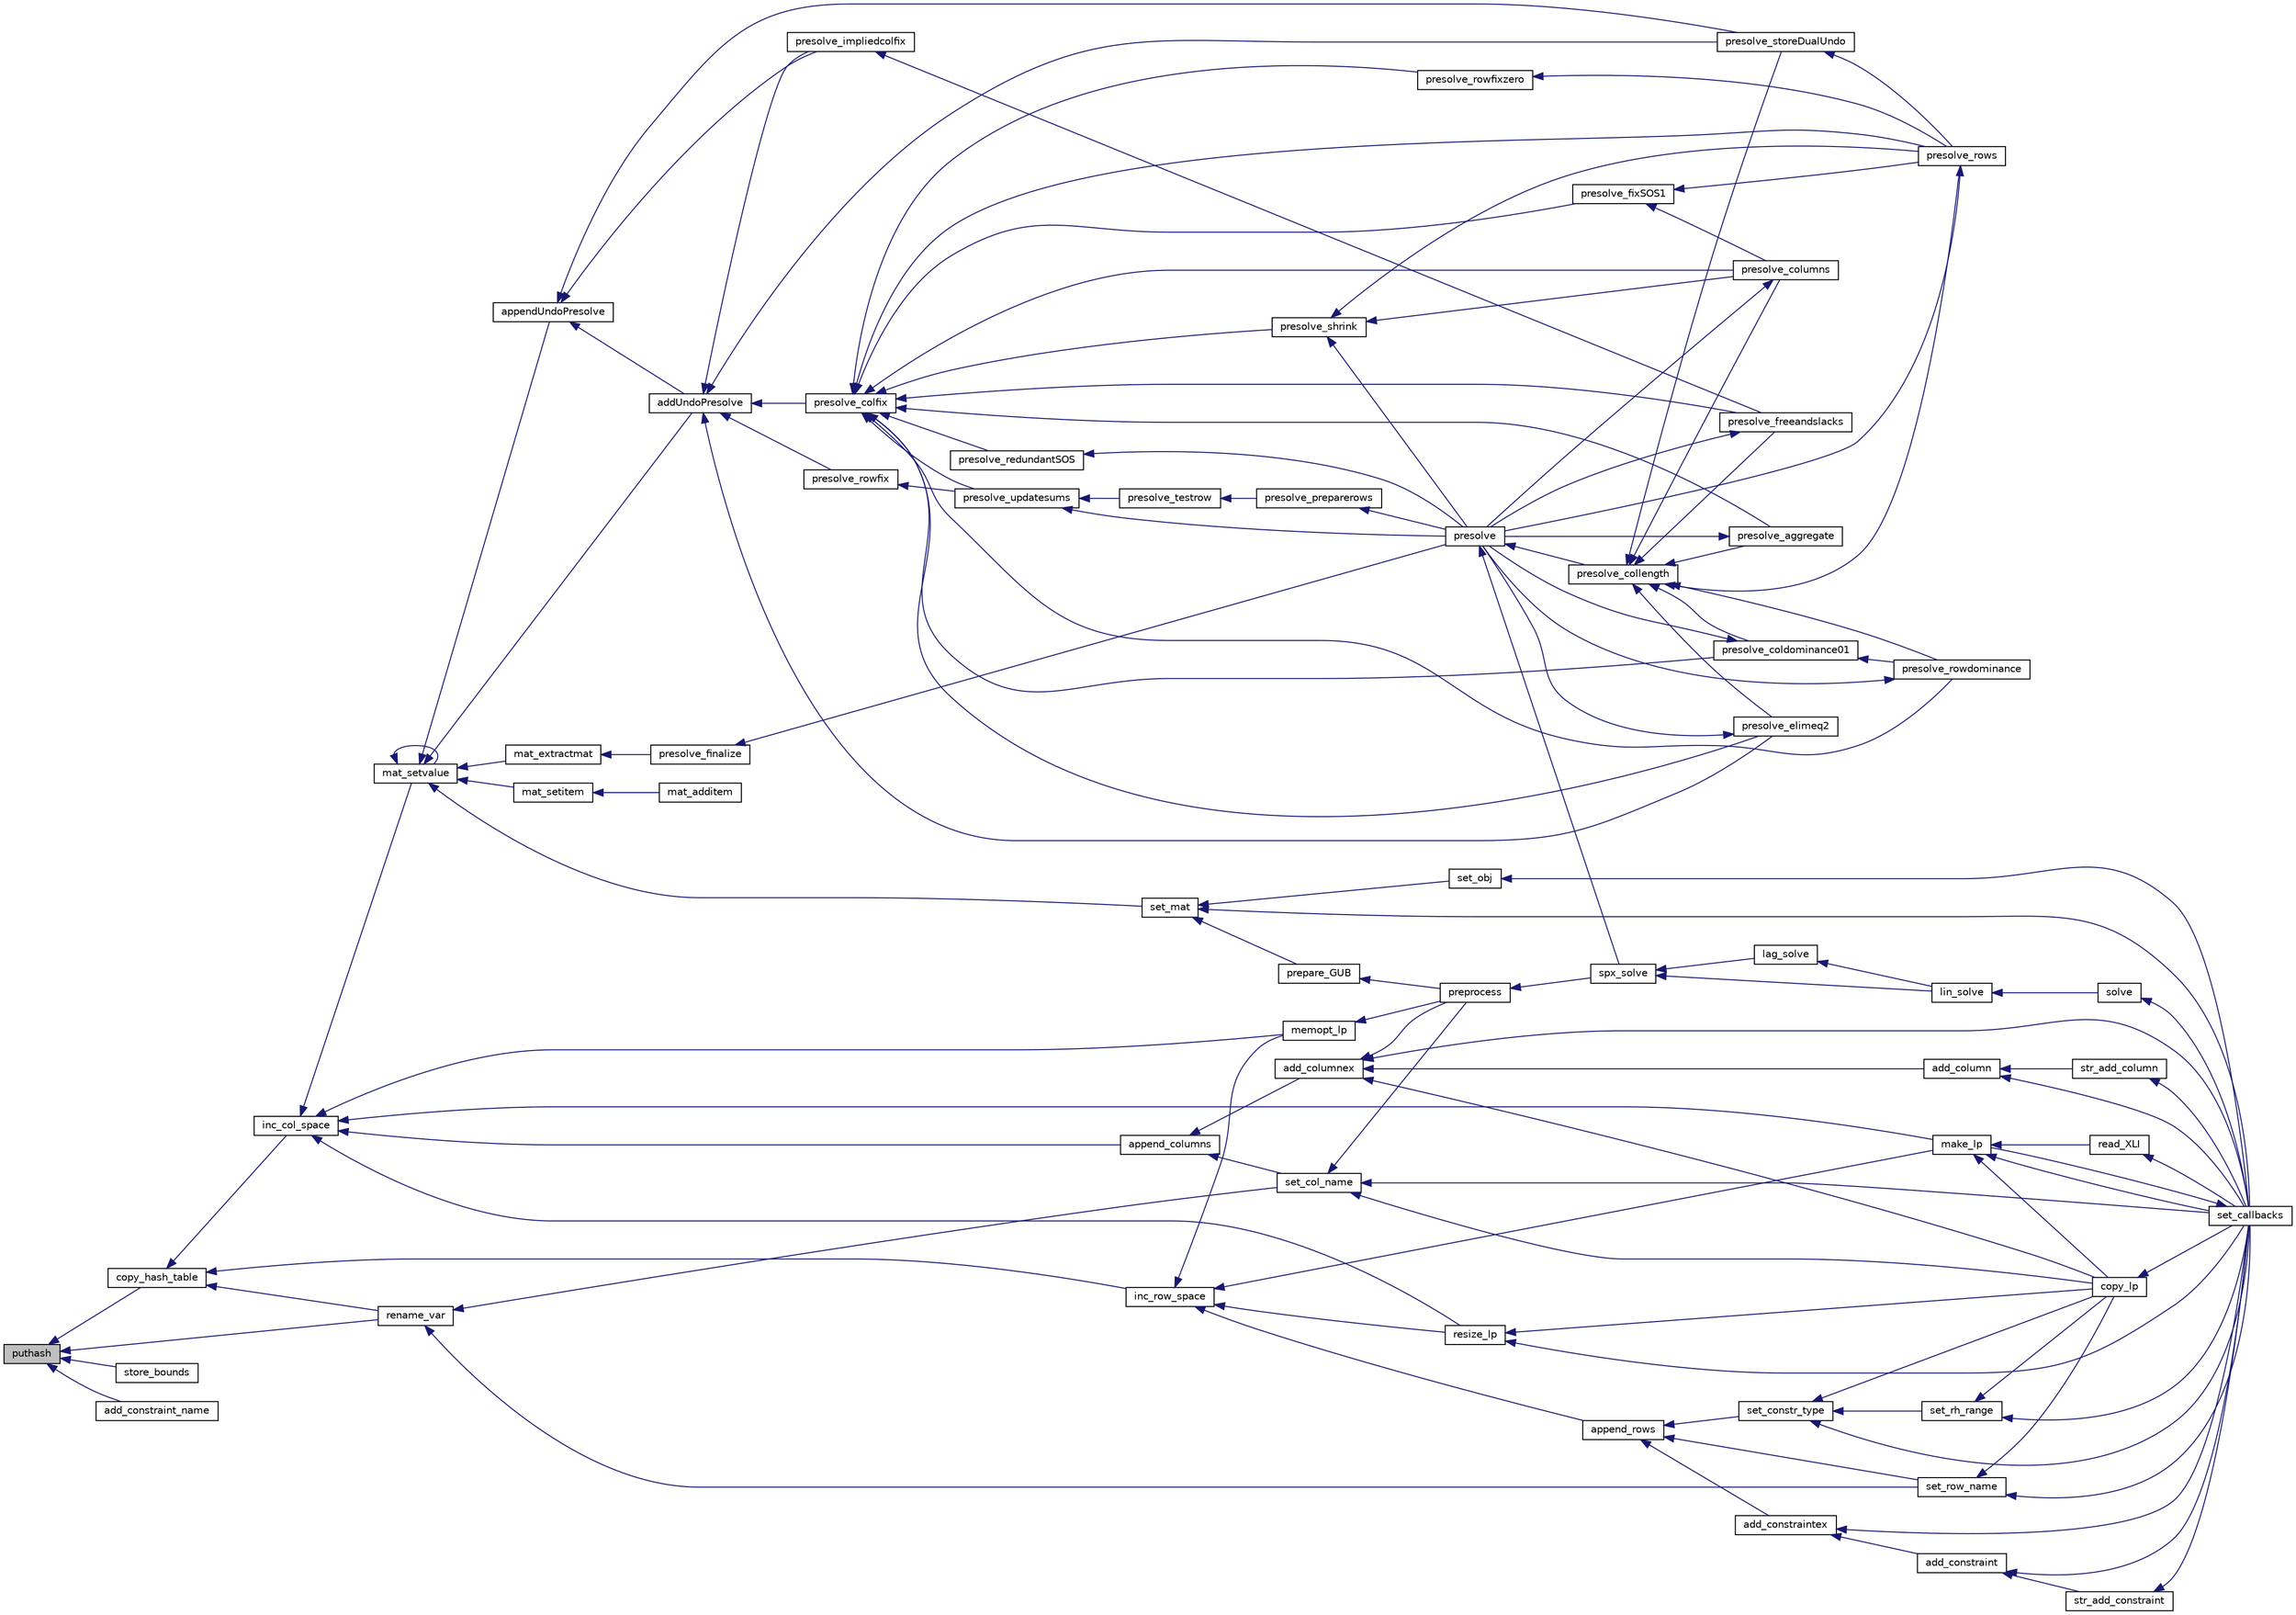 digraph "puthash"
{
  edge [fontname="Helvetica",fontsize="10",labelfontname="Helvetica",labelfontsize="10"];
  node [fontname="Helvetica",fontsize="10",shape=record];
  rankdir="LR";
  Node424 [label="puthash",height=0.2,width=0.4,color="black", fillcolor="grey75", style="filled", fontcolor="black"];
  Node424 -> Node425 [dir="back",color="midnightblue",fontsize="10",style="solid",fontname="Helvetica"];
  Node425 [label="copy_hash_table",height=0.2,width=0.4,color="black", fillcolor="white", style="filled",URL="$d1/d7a/lp___hash_8h.html#ae6edcd0f73c54847e6a759f428c3a90a"];
  Node425 -> Node426 [dir="back",color="midnightblue",fontsize="10",style="solid",fontname="Helvetica"];
  Node426 [label="inc_row_space",height=0.2,width=0.4,color="black", fillcolor="white", style="filled",URL="$df/df7/lp__lib_8h.html#a6d1b5f1378df321f4ba817427e26cd49"];
  Node426 -> Node427 [dir="back",color="midnightblue",fontsize="10",style="solid",fontname="Helvetica"];
  Node427 [label="make_lp",height=0.2,width=0.4,color="black", fillcolor="white", style="filled",URL="$df/df7/lp__lib_8h.html#a68a0333d84dd944f67e2a0ec72e346a9"];
  Node427 -> Node428 [dir="back",color="midnightblue",fontsize="10",style="solid",fontname="Helvetica"];
  Node428 [label="copy_lp",height=0.2,width=0.4,color="black", fillcolor="white", style="filled",URL="$df/df7/lp__lib_8h.html#aca83ecdbc200b414db491306f3070ae9"];
  Node428 -> Node429 [dir="back",color="midnightblue",fontsize="10",style="solid",fontname="Helvetica"];
  Node429 [label="set_callbacks",height=0.2,width=0.4,color="black", fillcolor="white", style="filled",URL="$df/df7/lp__lib_8h.html#a929e8acb9704f61e16927c915c15cd07"];
  Node429 -> Node427 [dir="back",color="midnightblue",fontsize="10",style="solid",fontname="Helvetica"];
  Node427 -> Node429 [dir="back",color="midnightblue",fontsize="10",style="solid",fontname="Helvetica"];
  Node427 -> Node430 [dir="back",color="midnightblue",fontsize="10",style="solid",fontname="Helvetica"];
  Node430 [label="read_XLI",height=0.2,width=0.4,color="black", fillcolor="white", style="filled",URL="$df/df7/lp__lib_8h.html#a351dd803960ab0dae2b39f2c65d3a58d"];
  Node430 -> Node429 [dir="back",color="midnightblue",fontsize="10",style="solid",fontname="Helvetica"];
  Node426 -> Node431 [dir="back",color="midnightblue",fontsize="10",style="solid",fontname="Helvetica"];
  Node431 [label="resize_lp",height=0.2,width=0.4,color="black", fillcolor="white", style="filled",URL="$df/df7/lp__lib_8h.html#a3888240fa3e60fcc781ce5139d41225d"];
  Node431 -> Node428 [dir="back",color="midnightblue",fontsize="10",style="solid",fontname="Helvetica"];
  Node431 -> Node429 [dir="back",color="midnightblue",fontsize="10",style="solid",fontname="Helvetica"];
  Node426 -> Node432 [dir="back",color="midnightblue",fontsize="10",style="solid",fontname="Helvetica"];
  Node432 [label="memopt_lp",height=0.2,width=0.4,color="black", fillcolor="white", style="filled",URL="$df/df7/lp__lib_8h.html#af9340fa7c8926c39b68325dcef47a2eb"];
  Node432 -> Node433 [dir="back",color="midnightblue",fontsize="10",style="solid",fontname="Helvetica"];
  Node433 [label="preprocess",height=0.2,width=0.4,color="black", fillcolor="white", style="filled",URL="$df/df7/lp__lib_8h.html#a97c637125d89c31df9c86d5b091567be"];
  Node433 -> Node434 [dir="back",color="midnightblue",fontsize="10",style="solid",fontname="Helvetica"];
  Node434 [label="spx_solve",height=0.2,width=0.4,color="black", fillcolor="white", style="filled",URL="$d1/d0a/lp__simplex_8h.html#a3effc8b68c1fb21095e7324d83d0dbf7"];
  Node434 -> Node435 [dir="back",color="midnightblue",fontsize="10",style="solid",fontname="Helvetica"];
  Node435 [label="lag_solve",height=0.2,width=0.4,color="black", fillcolor="white", style="filled",URL="$d1/d0a/lp__simplex_8h.html#a320e9e82c06466267a7cb7844c7767b8"];
  Node435 -> Node436 [dir="back",color="midnightblue",fontsize="10",style="solid",fontname="Helvetica"];
  Node436 [label="lin_solve",height=0.2,width=0.4,color="black", fillcolor="white", style="filled",URL="$d1/d0a/lp__simplex_8h.html#a794b0beb471eb7ece9a694717b65b947"];
  Node436 -> Node437 [dir="back",color="midnightblue",fontsize="10",style="solid",fontname="Helvetica"];
  Node437 [label="solve",height=0.2,width=0.4,color="black", fillcolor="white", style="filled",URL="$df/df7/lp__lib_8h.html#a0f4da3a192397e77e6fe92704d4fad3f"];
  Node437 -> Node429 [dir="back",color="midnightblue",fontsize="10",style="solid",fontname="Helvetica"];
  Node434 -> Node436 [dir="back",color="midnightblue",fontsize="10",style="solid",fontname="Helvetica"];
  Node426 -> Node438 [dir="back",color="midnightblue",fontsize="10",style="solid",fontname="Helvetica"];
  Node438 [label="append_rows",height=0.2,width=0.4,color="black", fillcolor="white", style="filled",URL="$df/df7/lp__lib_8h.html#a518ad1ac2344480c0388dc997dac1f13"];
  Node438 -> Node439 [dir="back",color="midnightblue",fontsize="10",style="solid",fontname="Helvetica"];
  Node439 [label="add_constraintex",height=0.2,width=0.4,color="black", fillcolor="white", style="filled",URL="$df/df7/lp__lib_8h.html#a72939ceb6c02b858f0462fffc76c7cc7"];
  Node439 -> Node440 [dir="back",color="midnightblue",fontsize="10",style="solid",fontname="Helvetica"];
  Node440 [label="add_constraint",height=0.2,width=0.4,color="black", fillcolor="white", style="filled",URL="$df/df7/lp__lib_8h.html#a9bc4a8f05123c2512ef0059771c74909"];
  Node440 -> Node441 [dir="back",color="midnightblue",fontsize="10",style="solid",fontname="Helvetica"];
  Node441 [label="str_add_constraint",height=0.2,width=0.4,color="black", fillcolor="white", style="filled",URL="$df/df7/lp__lib_8h.html#a783404ff7b2853d45f0e2f1e4f8bb30d"];
  Node441 -> Node429 [dir="back",color="midnightblue",fontsize="10",style="solid",fontname="Helvetica"];
  Node440 -> Node429 [dir="back",color="midnightblue",fontsize="10",style="solid",fontname="Helvetica"];
  Node439 -> Node429 [dir="back",color="midnightblue",fontsize="10",style="solid",fontname="Helvetica"];
  Node438 -> Node442 [dir="back",color="midnightblue",fontsize="10",style="solid",fontname="Helvetica"];
  Node442 [label="set_constr_type",height=0.2,width=0.4,color="black", fillcolor="white", style="filled",URL="$df/df7/lp__lib_8h.html#adc9936d860d7678bd885f9784ae35f22"];
  Node442 -> Node428 [dir="back",color="midnightblue",fontsize="10",style="solid",fontname="Helvetica"];
  Node442 -> Node443 [dir="back",color="midnightblue",fontsize="10",style="solid",fontname="Helvetica"];
  Node443 [label="set_rh_range",height=0.2,width=0.4,color="black", fillcolor="white", style="filled",URL="$df/df7/lp__lib_8h.html#a728ff2b20d5451250ca2512f5d89c5e4"];
  Node443 -> Node428 [dir="back",color="midnightblue",fontsize="10",style="solid",fontname="Helvetica"];
  Node443 -> Node429 [dir="back",color="midnightblue",fontsize="10",style="solid",fontname="Helvetica"];
  Node442 -> Node429 [dir="back",color="midnightblue",fontsize="10",style="solid",fontname="Helvetica"];
  Node438 -> Node444 [dir="back",color="midnightblue",fontsize="10",style="solid",fontname="Helvetica"];
  Node444 [label="set_row_name",height=0.2,width=0.4,color="black", fillcolor="white", style="filled",URL="$df/df7/lp__lib_8h.html#adb54f658e12211fc717c7e2ad0f57ad5"];
  Node444 -> Node428 [dir="back",color="midnightblue",fontsize="10",style="solid",fontname="Helvetica"];
  Node444 -> Node429 [dir="back",color="midnightblue",fontsize="10",style="solid",fontname="Helvetica"];
  Node425 -> Node445 [dir="back",color="midnightblue",fontsize="10",style="solid",fontname="Helvetica"];
  Node445 [label="inc_col_space",height=0.2,width=0.4,color="black", fillcolor="white", style="filled",URL="$df/df7/lp__lib_8h.html#a19aaef4102ef22569c69de15939fd77f"];
  Node445 -> Node427 [dir="back",color="midnightblue",fontsize="10",style="solid",fontname="Helvetica"];
  Node445 -> Node431 [dir="back",color="midnightblue",fontsize="10",style="solid",fontname="Helvetica"];
  Node445 -> Node432 [dir="back",color="midnightblue",fontsize="10",style="solid",fontname="Helvetica"];
  Node445 -> Node446 [dir="back",color="midnightblue",fontsize="10",style="solid",fontname="Helvetica"];
  Node446 [label="append_columns",height=0.2,width=0.4,color="black", fillcolor="white", style="filled",URL="$df/df7/lp__lib_8h.html#af2eb621df330da05b8dbe0f492de947c"];
  Node446 -> Node447 [dir="back",color="midnightblue",fontsize="10",style="solid",fontname="Helvetica"];
  Node447 [label="add_columnex",height=0.2,width=0.4,color="black", fillcolor="white", style="filled",URL="$df/df7/lp__lib_8h.html#a2f59f71c70b34d6198979dd6652f2dbd"];
  Node447 -> Node428 [dir="back",color="midnightblue",fontsize="10",style="solid",fontname="Helvetica"];
  Node447 -> Node448 [dir="back",color="midnightblue",fontsize="10",style="solid",fontname="Helvetica"];
  Node448 [label="add_column",height=0.2,width=0.4,color="black", fillcolor="white", style="filled",URL="$df/df7/lp__lib_8h.html#ab0aae6678125797fe5acd4d9e4ec5ada"];
  Node448 -> Node449 [dir="back",color="midnightblue",fontsize="10",style="solid",fontname="Helvetica"];
  Node449 [label="str_add_column",height=0.2,width=0.4,color="black", fillcolor="white", style="filled",URL="$df/df7/lp__lib_8h.html#a8e97e48b7672e3a822758f53b897b960"];
  Node449 -> Node429 [dir="back",color="midnightblue",fontsize="10",style="solid",fontname="Helvetica"];
  Node448 -> Node429 [dir="back",color="midnightblue",fontsize="10",style="solid",fontname="Helvetica"];
  Node447 -> Node429 [dir="back",color="midnightblue",fontsize="10",style="solid",fontname="Helvetica"];
  Node447 -> Node433 [dir="back",color="midnightblue",fontsize="10",style="solid",fontname="Helvetica"];
  Node446 -> Node450 [dir="back",color="midnightblue",fontsize="10",style="solid",fontname="Helvetica"];
  Node450 [label="set_col_name",height=0.2,width=0.4,color="black", fillcolor="white", style="filled",URL="$df/df7/lp__lib_8h.html#a751584b8fc5364188ce4cfedd22a41f0"];
  Node450 -> Node428 [dir="back",color="midnightblue",fontsize="10",style="solid",fontname="Helvetica"];
  Node450 -> Node429 [dir="back",color="midnightblue",fontsize="10",style="solid",fontname="Helvetica"];
  Node450 -> Node433 [dir="back",color="midnightblue",fontsize="10",style="solid",fontname="Helvetica"];
  Node445 -> Node451 [dir="back",color="midnightblue",fontsize="10",style="solid",fontname="Helvetica"];
  Node451 [label="mat_setvalue",height=0.2,width=0.4,color="black", fillcolor="white", style="filled",URL="$d0/d48/lp__matrix_8h.html#a3cf5f70351e501251681b113289293da"];
  Node451 -> Node452 [dir="back",color="midnightblue",fontsize="10",style="solid",fontname="Helvetica"];
  Node452 [label="set_mat",height=0.2,width=0.4,color="black", fillcolor="white", style="filled",URL="$df/df7/lp__lib_8h.html#a21ce2e5c2697a784e679f1b3ae596d92"];
  Node452 -> Node453 [dir="back",color="midnightblue",fontsize="10",style="solid",fontname="Helvetica"];
  Node453 [label="set_obj",height=0.2,width=0.4,color="black", fillcolor="white", style="filled",URL="$df/df7/lp__lib_8h.html#aa23a77296dfa4c4350f59de4eb2dd793"];
  Node453 -> Node429 [dir="back",color="midnightblue",fontsize="10",style="solid",fontname="Helvetica"];
  Node452 -> Node429 [dir="back",color="midnightblue",fontsize="10",style="solid",fontname="Helvetica"];
  Node452 -> Node454 [dir="back",color="midnightblue",fontsize="10",style="solid",fontname="Helvetica"];
  Node454 [label="prepare_GUB",height=0.2,width=0.4,color="black", fillcolor="white", style="filled",URL="$df/df7/lp__lib_8h.html#aa8871fd842850304a627fbe3be7d31fb"];
  Node454 -> Node433 [dir="back",color="midnightblue",fontsize="10",style="solid",fontname="Helvetica"];
  Node451 -> Node455 [dir="back",color="midnightblue",fontsize="10",style="solid",fontname="Helvetica"];
  Node455 [label="mat_extractmat",height=0.2,width=0.4,color="black", fillcolor="white", style="filled",URL="$d0/d48/lp__matrix_8h.html#a8fe5b95ea2aa30bba3f5050534e4c420"];
  Node455 -> Node456 [dir="back",color="midnightblue",fontsize="10",style="solid",fontname="Helvetica"];
  Node456 [label="presolve_finalize",height=0.2,width=0.4,color="black", fillcolor="white", style="filled",URL="$d3/da5/lp__presolve_8c.html#a46c3fddf42b480372a735f9cc14c5c38"];
  Node456 -> Node457 [dir="back",color="midnightblue",fontsize="10",style="solid",fontname="Helvetica"];
  Node457 [label="presolve",height=0.2,width=0.4,color="black", fillcolor="white", style="filled",URL="$da/dae/lp__presolve_8h.html#a63c9f891fb867de51e44d08313fdd585"];
  Node457 -> Node458 [dir="back",color="midnightblue",fontsize="10",style="solid",fontname="Helvetica"];
  Node458 [label="presolve_collength",height=0.2,width=0.4,color="black", fillcolor="white", style="filled",URL="$da/dae/lp__presolve_8h.html#a58b595e285879c5d2996a0a6247d9389"];
  Node458 -> Node459 [dir="back",color="midnightblue",fontsize="10",style="solid",fontname="Helvetica"];
  Node459 [label="presolve_storeDualUndo",height=0.2,width=0.4,color="black", fillcolor="white", style="filled",URL="$d3/da5/lp__presolve_8c.html#a1aba0570d1275e34fbd173aa558c4c14"];
  Node459 -> Node460 [dir="back",color="midnightblue",fontsize="10",style="solid",fontname="Helvetica"];
  Node460 [label="presolve_rows",height=0.2,width=0.4,color="black", fillcolor="white", style="filled",URL="$d3/da5/lp__presolve_8c.html#a93c32e563cfede02af08bd1a3d46bd6d"];
  Node460 -> Node457 [dir="back",color="midnightblue",fontsize="10",style="solid",fontname="Helvetica"];
  Node458 -> Node461 [dir="back",color="midnightblue",fontsize="10",style="solid",fontname="Helvetica"];
  Node461 [label="presolve_elimeq2",height=0.2,width=0.4,color="black", fillcolor="white", style="filled",URL="$d3/da5/lp__presolve_8c.html#a7844c56aa332fe22274fffac21b497b8"];
  Node461 -> Node457 [dir="back",color="midnightblue",fontsize="10",style="solid",fontname="Helvetica"];
  Node458 -> Node462 [dir="back",color="midnightblue",fontsize="10",style="solid",fontname="Helvetica"];
  Node462 [label="presolve_rowdominance",height=0.2,width=0.4,color="black", fillcolor="white", style="filled",URL="$d3/da5/lp__presolve_8c.html#a7e03acd96990d99539251375f7faff4a"];
  Node462 -> Node457 [dir="back",color="midnightblue",fontsize="10",style="solid",fontname="Helvetica"];
  Node458 -> Node463 [dir="back",color="midnightblue",fontsize="10",style="solid",fontname="Helvetica"];
  Node463 [label="presolve_coldominance01",height=0.2,width=0.4,color="black", fillcolor="white", style="filled",URL="$d3/da5/lp__presolve_8c.html#a38ba8dae4e0bbdd4ab2ab77f7d146596"];
  Node463 -> Node462 [dir="back",color="midnightblue",fontsize="10",style="solid",fontname="Helvetica"];
  Node463 -> Node457 [dir="back",color="midnightblue",fontsize="10",style="solid",fontname="Helvetica"];
  Node458 -> Node464 [dir="back",color="midnightblue",fontsize="10",style="solid",fontname="Helvetica"];
  Node464 [label="presolve_aggregate",height=0.2,width=0.4,color="black", fillcolor="white", style="filled",URL="$d3/da5/lp__presolve_8c.html#accb9e4202e7222ff4aba91e3c15efa73"];
  Node464 -> Node457 [dir="back",color="midnightblue",fontsize="10",style="solid",fontname="Helvetica"];
  Node458 -> Node465 [dir="back",color="midnightblue",fontsize="10",style="solid",fontname="Helvetica"];
  Node465 [label="presolve_columns",height=0.2,width=0.4,color="black", fillcolor="white", style="filled",URL="$d3/da5/lp__presolve_8c.html#ada5e067bb25106a6d8ecd75d23be8600"];
  Node465 -> Node457 [dir="back",color="midnightblue",fontsize="10",style="solid",fontname="Helvetica"];
  Node458 -> Node466 [dir="back",color="midnightblue",fontsize="10",style="solid",fontname="Helvetica"];
  Node466 [label="presolve_freeandslacks",height=0.2,width=0.4,color="black", fillcolor="white", style="filled",URL="$d3/da5/lp__presolve_8c.html#a62d34320b14c8946670a7fc73a04828a"];
  Node466 -> Node457 [dir="back",color="midnightblue",fontsize="10",style="solid",fontname="Helvetica"];
  Node458 -> Node460 [dir="back",color="midnightblue",fontsize="10",style="solid",fontname="Helvetica"];
  Node457 -> Node434 [dir="back",color="midnightblue",fontsize="10",style="solid",fontname="Helvetica"];
  Node451 -> Node467 [dir="back",color="midnightblue",fontsize="10",style="solid",fontname="Helvetica"];
  Node467 [label="mat_setitem",height=0.2,width=0.4,color="black", fillcolor="white", style="filled",URL="$d0/d48/lp__matrix_8h.html#ac8defba940597273d1e2f41af9c4fdd6"];
  Node467 -> Node468 [dir="back",color="midnightblue",fontsize="10",style="solid",fontname="Helvetica"];
  Node468 [label="mat_additem",height=0.2,width=0.4,color="black", fillcolor="white", style="filled",URL="$d0/d48/lp__matrix_8h.html#adae88f0f1d337755cfa985774c30135f"];
  Node451 -> Node451 [dir="back",color="midnightblue",fontsize="10",style="solid",fontname="Helvetica"];
  Node451 -> Node469 [dir="back",color="midnightblue",fontsize="10",style="solid",fontname="Helvetica"];
  Node469 [label="appendUndoPresolve",height=0.2,width=0.4,color="black", fillcolor="white", style="filled",URL="$d0/d48/lp__matrix_8h.html#aa8e38f815c9cbd06ef78e67a7f0cb056"];
  Node469 -> Node470 [dir="back",color="midnightblue",fontsize="10",style="solid",fontname="Helvetica"];
  Node470 [label="addUndoPresolve",height=0.2,width=0.4,color="black", fillcolor="white", style="filled",URL="$d0/d48/lp__matrix_8h.html#a1d2df317ce9ff9f7d2175c6f4f5998fd"];
  Node470 -> Node459 [dir="back",color="midnightblue",fontsize="10",style="solid",fontname="Helvetica"];
  Node470 -> Node471 [dir="back",color="midnightblue",fontsize="10",style="solid",fontname="Helvetica"];
  Node471 [label="presolve_rowfix",height=0.2,width=0.4,color="black", fillcolor="white", style="filled",URL="$d3/da5/lp__presolve_8c.html#a520eef3ceedd449b38f7efcba96f8f9d"];
  Node471 -> Node472 [dir="back",color="midnightblue",fontsize="10",style="solid",fontname="Helvetica"];
  Node472 [label="presolve_updatesums",height=0.2,width=0.4,color="black", fillcolor="white", style="filled",URL="$da/dae/lp__presolve_8h.html#a48aae6398bfe8f3779631422b53e0f2c"];
  Node472 -> Node473 [dir="back",color="midnightblue",fontsize="10",style="solid",fontname="Helvetica"];
  Node473 [label="presolve_testrow",height=0.2,width=0.4,color="black", fillcolor="white", style="filled",URL="$d3/da5/lp__presolve_8c.html#ad41ebd5dd7c996f3138eacf6bbf4484f"];
  Node473 -> Node474 [dir="back",color="midnightblue",fontsize="10",style="solid",fontname="Helvetica"];
  Node474 [label="presolve_preparerows",height=0.2,width=0.4,color="black", fillcolor="white", style="filled",URL="$d3/da5/lp__presolve_8c.html#a8907ce5b9083799d1f9b1245a265a104"];
  Node474 -> Node457 [dir="back",color="midnightblue",fontsize="10",style="solid",fontname="Helvetica"];
  Node472 -> Node457 [dir="back",color="midnightblue",fontsize="10",style="solid",fontname="Helvetica"];
  Node470 -> Node475 [dir="back",color="midnightblue",fontsize="10",style="solid",fontname="Helvetica"];
  Node475 [label="presolve_colfix",height=0.2,width=0.4,color="black", fillcolor="white", style="filled",URL="$da/dae/lp__presolve_8h.html#a5ac5af2f2db21d53c5a0655080959a42"];
  Node475 -> Node476 [dir="back",color="midnightblue",fontsize="10",style="solid",fontname="Helvetica"];
  Node476 [label="presolve_shrink",height=0.2,width=0.4,color="black", fillcolor="white", style="filled",URL="$da/dae/lp__presolve_8h.html#a0af83f2ddc82962e4531d33df40823b4"];
  Node476 -> Node465 [dir="back",color="midnightblue",fontsize="10",style="solid",fontname="Helvetica"];
  Node476 -> Node460 [dir="back",color="midnightblue",fontsize="10",style="solid",fontname="Helvetica"];
  Node476 -> Node457 [dir="back",color="midnightblue",fontsize="10",style="solid",fontname="Helvetica"];
  Node475 -> Node477 [dir="back",color="midnightblue",fontsize="10",style="solid",fontname="Helvetica"];
  Node477 [label="presolve_redundantSOS",height=0.2,width=0.4,color="black", fillcolor="white", style="filled",URL="$d3/da5/lp__presolve_8c.html#a59de989fa2e2b3a1c70900138341444c"];
  Node477 -> Node457 [dir="back",color="midnightblue",fontsize="10",style="solid",fontname="Helvetica"];
  Node475 -> Node478 [dir="back",color="midnightblue",fontsize="10",style="solid",fontname="Helvetica"];
  Node478 [label="presolve_fixSOS1",height=0.2,width=0.4,color="black", fillcolor="white", style="filled",URL="$d3/da5/lp__presolve_8c.html#afe23851dfda31715aa642bf989e12ffc"];
  Node478 -> Node465 [dir="back",color="midnightblue",fontsize="10",style="solid",fontname="Helvetica"];
  Node478 -> Node460 [dir="back",color="midnightblue",fontsize="10",style="solid",fontname="Helvetica"];
  Node475 -> Node479 [dir="back",color="midnightblue",fontsize="10",style="solid",fontname="Helvetica"];
  Node479 [label="presolve_rowfixzero",height=0.2,width=0.4,color="black", fillcolor="white", style="filled",URL="$d3/da5/lp__presolve_8c.html#a4f192a0462d482c119b3966df893497c"];
  Node479 -> Node460 [dir="back",color="midnightblue",fontsize="10",style="solid",fontname="Helvetica"];
  Node475 -> Node461 [dir="back",color="midnightblue",fontsize="10",style="solid",fontname="Helvetica"];
  Node475 -> Node472 [dir="back",color="midnightblue",fontsize="10",style="solid",fontname="Helvetica"];
  Node475 -> Node462 [dir="back",color="midnightblue",fontsize="10",style="solid",fontname="Helvetica"];
  Node475 -> Node463 [dir="back",color="midnightblue",fontsize="10",style="solid",fontname="Helvetica"];
  Node475 -> Node464 [dir="back",color="midnightblue",fontsize="10",style="solid",fontname="Helvetica"];
  Node475 -> Node465 [dir="back",color="midnightblue",fontsize="10",style="solid",fontname="Helvetica"];
  Node475 -> Node466 [dir="back",color="midnightblue",fontsize="10",style="solid",fontname="Helvetica"];
  Node475 -> Node460 [dir="back",color="midnightblue",fontsize="10",style="solid",fontname="Helvetica"];
  Node470 -> Node461 [dir="back",color="midnightblue",fontsize="10",style="solid",fontname="Helvetica"];
  Node470 -> Node480 [dir="back",color="midnightblue",fontsize="10",style="solid",fontname="Helvetica"];
  Node480 [label="presolve_impliedcolfix",height=0.2,width=0.4,color="black", fillcolor="white", style="filled",URL="$d3/da5/lp__presolve_8c.html#a25320b5f693a313addfb4d08c8d8a4fc"];
  Node480 -> Node466 [dir="back",color="midnightblue",fontsize="10",style="solid",fontname="Helvetica"];
  Node469 -> Node459 [dir="back",color="midnightblue",fontsize="10",style="solid",fontname="Helvetica"];
  Node469 -> Node480 [dir="back",color="midnightblue",fontsize="10",style="solid",fontname="Helvetica"];
  Node451 -> Node470 [dir="back",color="midnightblue",fontsize="10",style="solid",fontname="Helvetica"];
  Node425 -> Node481 [dir="back",color="midnightblue",fontsize="10",style="solid",fontname="Helvetica"];
  Node481 [label="rename_var",height=0.2,width=0.4,color="black", fillcolor="white", style="filled",URL="$d4/d79/lp__lib_8c.html#a2c608b51aa758ef204f5771fb52f78e2"];
  Node481 -> Node444 [dir="back",color="midnightblue",fontsize="10",style="solid",fontname="Helvetica"];
  Node481 -> Node450 [dir="back",color="midnightblue",fontsize="10",style="solid",fontname="Helvetica"];
  Node424 -> Node481 [dir="back",color="midnightblue",fontsize="10",style="solid",fontname="Helvetica"];
  Node424 -> Node482 [dir="back",color="midnightblue",fontsize="10",style="solid",fontname="Helvetica"];
  Node482 [label="store_bounds",height=0.2,width=0.4,color="black", fillcolor="white", style="filled",URL="$d0/d10/yacc__read_8h.html#a1a5f7d0b22ed2349ffb2a4e491e72df1"];
  Node424 -> Node483 [dir="back",color="midnightblue",fontsize="10",style="solid",fontname="Helvetica"];
  Node483 [label="add_constraint_name",height=0.2,width=0.4,color="black", fillcolor="white", style="filled",URL="$d0/d10/yacc__read_8h.html#a6365c8ef8d72a95bbca2b6d829909783"];
}
